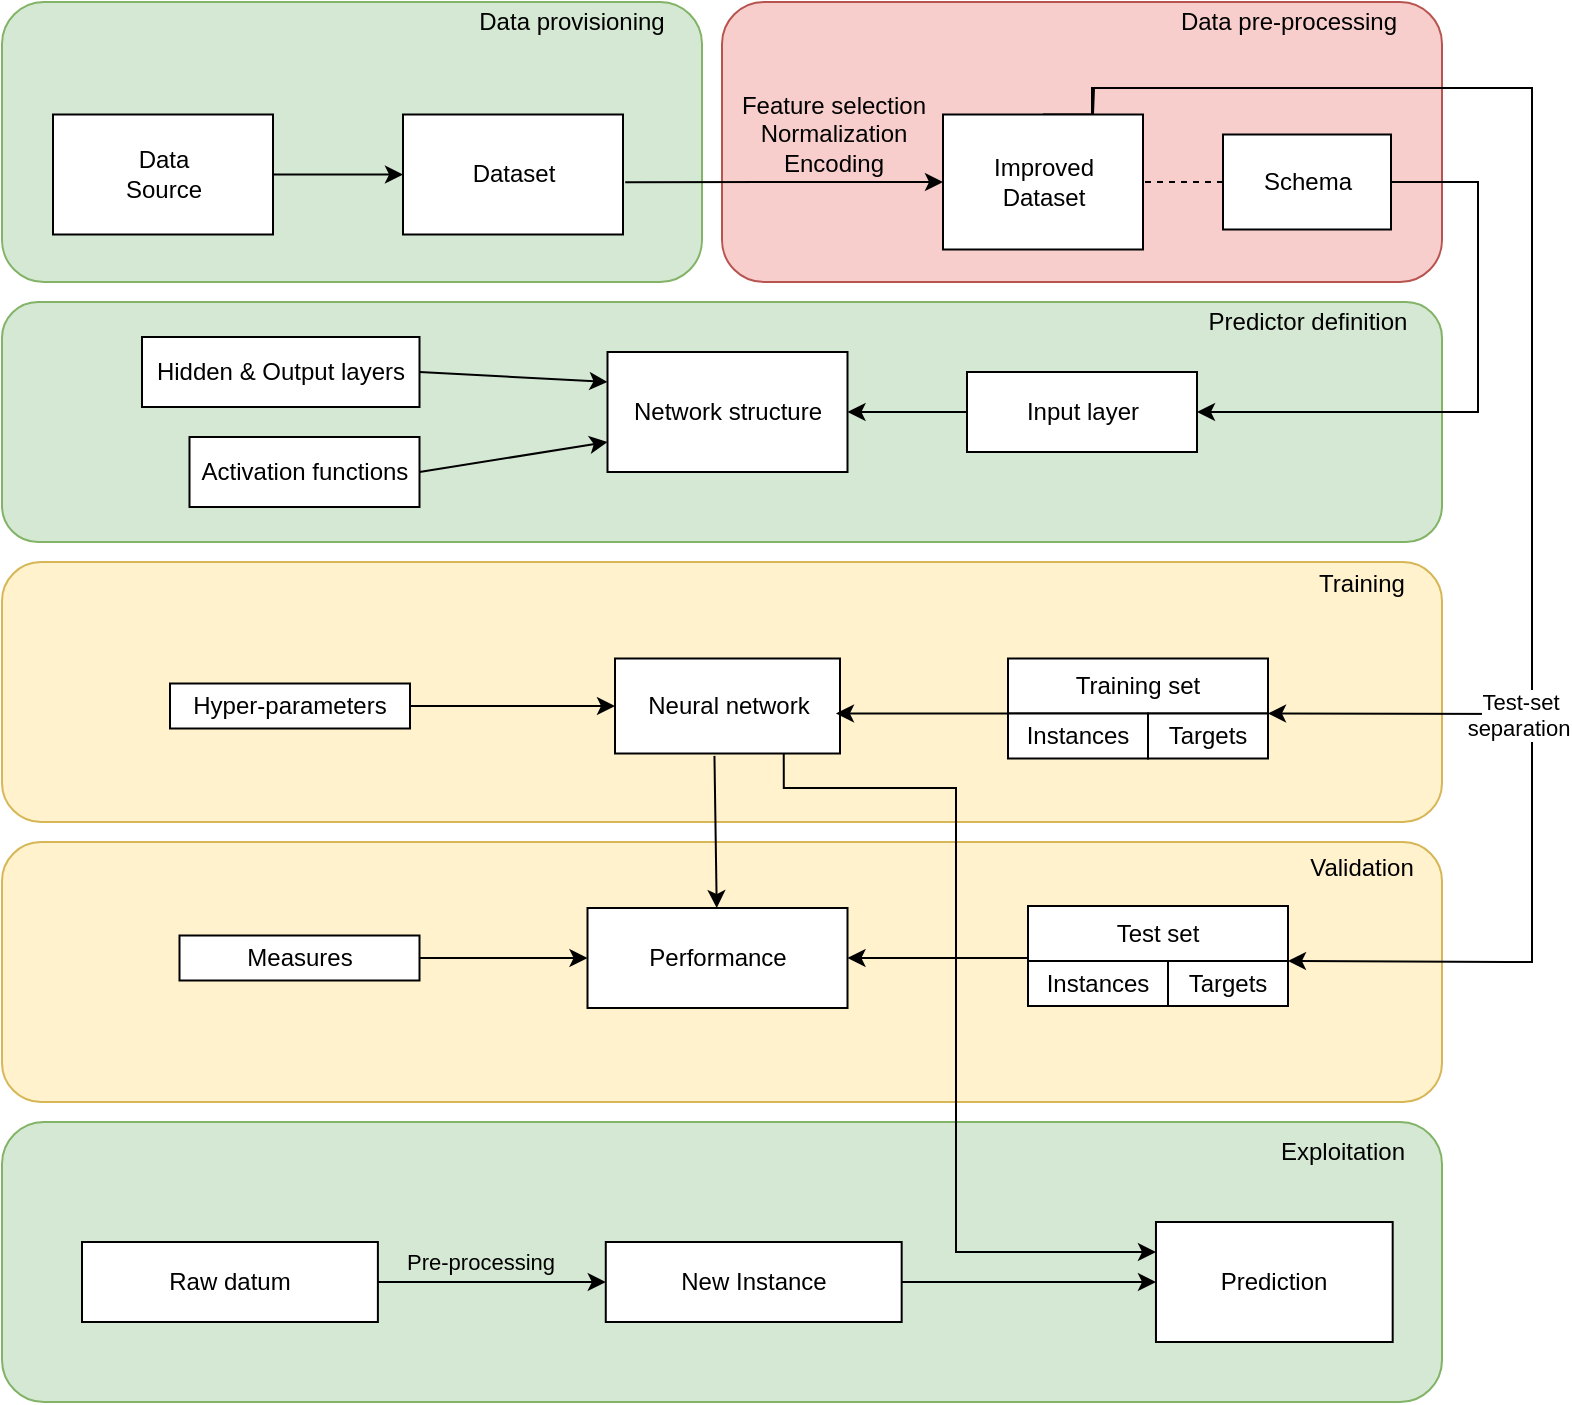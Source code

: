 <mxfile version="15.5.8" type="device"><diagram id="eHI95TM9ZgXhOVYD3lCg" name="Page-1"><mxGraphModel dx="569" dy="303" grid="0" gridSize="10" guides="1" tooltips="1" connect="1" arrows="1" fold="1" page="1" pageScale="1" pageWidth="827" pageHeight="1169" math="0" shadow="0"><root><mxCell id="0"/><mxCell id="1" parent="0"/><mxCell id="0LdHrD2Fmpf4FFRBeNYO-179" value="" style="rounded=1;whiteSpace=wrap;html=1;labelBackgroundColor=none;strokeColor=#d6b656;fillColor=#fff2cc;" parent="1" vertex="1"><mxGeometry x="40" y="540" width="720" height="130" as="geometry"/></mxCell><mxCell id="0LdHrD2Fmpf4FFRBeNYO-178" value="" style="rounded=1;whiteSpace=wrap;html=1;labelBackgroundColor=none;strokeColor=#d6b656;fillColor=#fff2cc;" parent="1" vertex="1"><mxGeometry x="40" y="400" width="720" height="130" as="geometry"/></mxCell><mxCell id="0LdHrD2Fmpf4FFRBeNYO-172" value="" style="rounded=1;whiteSpace=wrap;html=1;labelBackgroundColor=none;strokeColor=#b85450;fillColor=#f8cecc;" parent="1" vertex="1"><mxGeometry x="400" y="120" width="360" height="140" as="geometry"/></mxCell><mxCell id="0LdHrD2Fmpf4FFRBeNYO-170" value="" style="rounded=1;whiteSpace=wrap;html=1;labelBackgroundColor=none;strokeColor=#82b366;fillColor=#d5e8d4;" parent="1" vertex="1"><mxGeometry x="40" y="270" width="720" height="120" as="geometry"/></mxCell><mxCell id="0LdHrD2Fmpf4FFRBeNYO-167" value="" style="rounded=1;whiteSpace=wrap;html=1;labelBackgroundColor=none;strokeColor=#82b366;fillColor=#d5e8d4;" parent="1" vertex="1"><mxGeometry x="40" y="120" width="350" height="140" as="geometry"/></mxCell><mxCell id="0LdHrD2Fmpf4FFRBeNYO-74" value="&lt;div&gt;Validation&lt;/div&gt;" style="text;html=1;strokeColor=none;fillColor=none;align=center;verticalAlign=middle;whiteSpace=wrap;rounded=0;" parent="1" vertex="1"><mxGeometry x="700" y="543" width="40" height="20" as="geometry"/></mxCell><mxCell id="0LdHrD2Fmpf4FFRBeNYO-78" value="&lt;div&gt;Performance&lt;/div&gt;" style="rounded=0;whiteSpace=wrap;html=1;" parent="1" vertex="1"><mxGeometry x="332.75" y="573" width="130" height="50" as="geometry"/></mxCell><mxCell id="0LdHrD2Fmpf4FFRBeNYO-88" value="&lt;div&gt;Data pre-processing&lt;/div&gt;" style="text;html=1;strokeColor=none;fillColor=none;align=center;verticalAlign=middle;whiteSpace=wrap;rounded=0;" parent="1" vertex="1"><mxGeometry x="624" y="120" width="119" height="20" as="geometry"/></mxCell><mxCell id="vtm4c1qLfc8MUMaQgEWG-32" style="edgeStyle=orthogonalEdgeStyle;rounded=0;orthogonalLoop=1;jettySize=auto;html=1;exitX=0.5;exitY=0;exitDx=0;exitDy=0;strokeWidth=1;entryX=1;entryY=1;entryDx=0;entryDy=0;" parent="1" source="0LdHrD2Fmpf4FFRBeNYO-89" target="vtm4c1qLfc8MUMaQgEWG-28" edge="1"><mxGeometry relative="1" as="geometry"><mxPoint x="792" y="369" as="targetPoint"/><Array as="points"><mxPoint x="585" y="176"/><mxPoint x="585" y="163"/><mxPoint x="805" y="163"/><mxPoint x="805" y="600"/><mxPoint x="792" y="600"/></Array></mxGeometry></mxCell><mxCell id="vtm4c1qLfc8MUMaQgEWG-37" value="&lt;div&gt;separation&lt;/div&gt;" style="edgeLabel;html=1;align=center;verticalAlign=middle;resizable=0;points=[];fillColor=#FFFFFF;" parent="vtm4c1qLfc8MUMaQgEWG-32" vertex="1" connectable="0"><mxGeometry x="0.501" relative="1" as="geometry"><mxPoint x="-7" y="-35" as="offset"/></mxGeometry></mxCell><mxCell id="0LdHrD2Fmpf4FFRBeNYO-89" value="Improved&lt;br&gt;Dataset" style="rounded=0;whiteSpace=wrap;html=1;" parent="1" vertex="1"><mxGeometry x="510.5" y="176.25" width="100" height="67.5" as="geometry"/></mxCell><mxCell id="0LdHrD2Fmpf4FFRBeNYO-87" value="Dataset" style="rounded=0;whiteSpace=wrap;html=1;" parent="1" vertex="1"><mxGeometry x="240.5" y="176.25" width="110" height="60" as="geometry"/></mxCell><mxCell id="0LdHrD2Fmpf4FFRBeNYO-99" value="Data provisioning" style="text;html=1;strokeColor=none;fillColor=none;align=center;verticalAlign=middle;whiteSpace=wrap;rounded=0;labelBackgroundColor=none;" parent="1" vertex="1"><mxGeometry x="275" y="120" width="100" height="20" as="geometry"/></mxCell><mxCell id="0LdHrD2Fmpf4FFRBeNYO-16" value="Network structure" style="rounded=0;whiteSpace=wrap;html=1;" parent="1" vertex="1"><mxGeometry x="342.75" y="295" width="120" height="60" as="geometry"/></mxCell><mxCell id="0LdHrD2Fmpf4FFRBeNYO-60" value="Hidden &amp;amp; Output layers" style="rounded=0;whiteSpace=wrap;html=1;" parent="1" vertex="1"><mxGeometry x="110" y="287.5" width="138.75" height="35" as="geometry"/></mxCell><mxCell id="0LdHrD2Fmpf4FFRBeNYO-152" value="Activation functions" style="rounded=0;whiteSpace=wrap;html=1;" parent="1" vertex="1"><mxGeometry x="133.75" y="337.5" width="115" height="35" as="geometry"/></mxCell><mxCell id="0LdHrD2Fmpf4FFRBeNYO-59" value="Input layer" style="rounded=0;whiteSpace=wrap;html=1;" parent="1" vertex="1"><mxGeometry x="522.5" y="305" width="115" height="40" as="geometry"/></mxCell><mxCell id="0LdHrD2Fmpf4FFRBeNYO-157" value="" style="endArrow=classic;html=1;entryX=0;entryY=0.25;entryDx=0;entryDy=0;exitX=1;exitY=0.5;exitDx=0;exitDy=0;" parent="1" source="0LdHrD2Fmpf4FFRBeNYO-60" target="0LdHrD2Fmpf4FFRBeNYO-16" edge="1"><mxGeometry x="-307.25" y="100" width="50" height="50" as="geometry"><mxPoint x="222.75" y="313" as="sourcePoint"/><mxPoint x="77.75" y="475" as="targetPoint"/></mxGeometry></mxCell><mxCell id="0LdHrD2Fmpf4FFRBeNYO-11" value="&lt;div&gt;Predictor definition&lt;/div&gt;" style="text;html=1;strokeColor=none;fillColor=none;align=center;verticalAlign=middle;whiteSpace=wrap;rounded=0;" parent="1" vertex="1"><mxGeometry x="614.5" y="270" width="156" height="20" as="geometry"/></mxCell><mxCell id="0LdHrD2Fmpf4FFRBeNYO-159" value="&lt;div&gt;Data&lt;/div&gt;&lt;div&gt;Source&lt;/div&gt;" style="rounded=0;whiteSpace=wrap;html=1;labelBackgroundColor=none;" parent="1" vertex="1"><mxGeometry x="65.5" y="176.25" width="110" height="60" as="geometry"/></mxCell><mxCell id="0LdHrD2Fmpf4FFRBeNYO-26" value="&lt;div&gt;Neural network&lt;/div&gt;" style="rounded=0;whiteSpace=wrap;html=1;" parent="1" vertex="1"><mxGeometry x="346.5" y="448.25" width="112.5" height="47.5" as="geometry"/></mxCell><mxCell id="0LdHrD2Fmpf4FFRBeNYO-67" value="&lt;div&gt;Hyper-parameters&lt;/div&gt;" style="rounded=0;whiteSpace=wrap;html=1;" parent="1" vertex="1"><mxGeometry x="124" y="460.75" width="120" height="22.5" as="geometry"/></mxCell><mxCell id="0LdHrD2Fmpf4FFRBeNYO-175" value="" style="group;" parent="1" vertex="1" connectable="0"><mxGeometry x="40" y="680" width="720" height="140" as="geometry"/></mxCell><mxCell id="0LdHrD2Fmpf4FFRBeNYO-166" value="" style="rounded=1;whiteSpace=wrap;html=1;labelBackgroundColor=none;strokeColor=#82b366;fillColor=#d5e8d4;" parent="0LdHrD2Fmpf4FFRBeNYO-175" vertex="1"><mxGeometry width="720" height="140" as="geometry"/></mxCell><mxCell id="0LdHrD2Fmpf4FFRBeNYO-34" value="&lt;div&gt;Exploitation&lt;/div&gt;" style="text;html=1;strokeColor=none;fillColor=none;align=center;verticalAlign=middle;whiteSpace=wrap;rounded=0;" parent="0LdHrD2Fmpf4FFRBeNYO-175" vertex="1"><mxGeometry x="621.367" y="2" width="98.63" height="25" as="geometry"/></mxCell><mxCell id="0LdHrD2Fmpf4FFRBeNYO-35" value="&lt;div&gt;Raw datum&lt;/div&gt;" style="rounded=0;whiteSpace=wrap;html=1;" parent="0LdHrD2Fmpf4FFRBeNYO-175" vertex="1"><mxGeometry x="40.0" y="60" width="147.945" height="40" as="geometry"/></mxCell><mxCell id="0LdHrD2Fmpf4FFRBeNYO-37" value="&lt;div&gt;Prediction&lt;/div&gt;" style="rounded=0;whiteSpace=wrap;html=1;" parent="0LdHrD2Fmpf4FFRBeNYO-175" vertex="1"><mxGeometry x="576.986" y="50" width="118.356" height="60" as="geometry"/></mxCell><mxCell id="0LdHrD2Fmpf4FFRBeNYO-38" value="" style="endArrow=classic;html=1;exitX=1;exitY=0.5;exitDx=0;exitDy=0;entryX=0;entryY=0.5;entryDx=0;entryDy=0;" parent="0LdHrD2Fmpf4FFRBeNYO-175" source="0LdHrD2Fmpf4FFRBeNYO-35" target="0LdHrD2Fmpf4FFRBeNYO-91" edge="1"><mxGeometry width="50" height="50" relative="1" as="geometry"><mxPoint x="335.89" y="-70" as="sourcePoint"/><mxPoint x="337.863" y="35" as="targetPoint"/></mxGeometry></mxCell><mxCell id="0LdHrD2Fmpf4FFRBeNYO-76" value="Pre-processing" style="edgeLabel;html=1;align=center;verticalAlign=middle;resizable=0;points=[];labelBackgroundColor=none;" parent="0LdHrD2Fmpf4FFRBeNYO-38" vertex="1" connectable="0"><mxGeometry x="-0.3" relative="1" as="geometry"><mxPoint x="11" y="-10" as="offset"/></mxGeometry></mxCell><mxCell id="0LdHrD2Fmpf4FFRBeNYO-91" value="&lt;div&gt;New Instance&lt;/div&gt;" style="rounded=0;whiteSpace=wrap;html=1;" parent="0LdHrD2Fmpf4FFRBeNYO-175" vertex="1"><mxGeometry x="301.888" y="60" width="147.945" height="40" as="geometry"/></mxCell><mxCell id="0LdHrD2Fmpf4FFRBeNYO-94" value="" style="endArrow=classic;html=1;exitX=1;exitY=0.5;exitDx=0;exitDy=0;entryX=0;entryY=0.5;entryDx=0;entryDy=0;" parent="0LdHrD2Fmpf4FFRBeNYO-175" source="0LdHrD2Fmpf4FFRBeNYO-91" target="0LdHrD2Fmpf4FFRBeNYO-37" edge="1"><mxGeometry width="50" height="50" relative="1" as="geometry"><mxPoint x="360" y="40" as="sourcePoint"/><mxPoint x="409.315" y="-10" as="targetPoint"/></mxGeometry></mxCell><mxCell id="0LdHrD2Fmpf4FFRBeNYO-21" value="&lt;div&gt;Training&lt;/div&gt;" style="text;html=1;strokeColor=none;fillColor=none;align=center;verticalAlign=middle;whiteSpace=wrap;rounded=0;" parent="1" vertex="1"><mxGeometry x="680" y="400" width="80" height="22.5" as="geometry"/></mxCell><mxCell id="0LdHrD2Fmpf4FFRBeNYO-184" value="" style="endArrow=classic;html=1;exitX=0.442;exitY=1.025;exitDx=0;exitDy=0;exitPerimeter=0;" parent="1" source="0LdHrD2Fmpf4FFRBeNYO-26" target="0LdHrD2Fmpf4FFRBeNYO-78" edge="1"><mxGeometry width="50" height="50" relative="1" as="geometry"><mxPoint x="180" y="460" as="sourcePoint"/><mxPoint x="230" y="410" as="targetPoint"/></mxGeometry></mxCell><mxCell id="0LdHrD2Fmpf4FFRBeNYO-190" value="" style="endArrow=classic;html=1;entryX=0;entryY=0.5;entryDx=0;entryDy=0;exitX=1;exitY=0.5;exitDx=0;exitDy=0;" parent="1" source="0LdHrD2Fmpf4FFRBeNYO-159" target="0LdHrD2Fmpf4FFRBeNYO-87" edge="1"><mxGeometry width="50" height="50" relative="1" as="geometry"><mxPoint x="180.5" y="486.25" as="sourcePoint"/><mxPoint x="230.5" y="436.25" as="targetPoint"/></mxGeometry></mxCell><mxCell id="0LdHrD2Fmpf4FFRBeNYO-196" value="" style="endArrow=classic;html=1;entryX=0;entryY=0.5;entryDx=0;entryDy=0;exitX=1.01;exitY=0.564;exitDx=0;exitDy=0;exitPerimeter=0;" parent="1" source="0LdHrD2Fmpf4FFRBeNYO-87" target="0LdHrD2Fmpf4FFRBeNYO-89" edge="1"><mxGeometry width="50" height="50" relative="1" as="geometry"><mxPoint x="580.5" y="218.75" as="sourcePoint"/><mxPoint x="880.5" y="296.25" as="targetPoint"/></mxGeometry></mxCell><mxCell id="0LdHrD2Fmpf4FFRBeNYO-197" value="Feature selection &lt;br&gt;&lt;div&gt;Normalization&lt;/div&gt;&lt;div&gt;Encoding&lt;br&gt;&lt;/div&gt;" style="text;html=1;strokeColor=none;fillColor=none;align=center;verticalAlign=middle;whiteSpace=wrap;rounded=0;labelBackgroundColor=none;" parent="1" vertex="1"><mxGeometry x="386" y="166.25" width="140" height="40" as="geometry"/></mxCell><mxCell id="0LdHrD2Fmpf4FFRBeNYO-198" value="" style="endArrow=classic;html=1;entryX=1;entryY=0.5;entryDx=0;entryDy=0;exitX=0;exitY=0.5;exitDx=0;exitDy=0;" parent="1" source="0LdHrD2Fmpf4FFRBeNYO-59" target="0LdHrD2Fmpf4FFRBeNYO-16" edge="1"><mxGeometry width="50" height="50" relative="1" as="geometry"><mxPoint x="512.75" y="325" as="sourcePoint"/><mxPoint x="192.75" y="440" as="targetPoint"/></mxGeometry></mxCell><mxCell id="0LdHrD2Fmpf4FFRBeNYO-199" value="" style="endArrow=classic;html=1;entryX=0;entryY=0.75;entryDx=0;entryDy=0;exitX=1;exitY=0.5;exitDx=0;exitDy=0;" parent="1" source="0LdHrD2Fmpf4FFRBeNYO-152" target="0LdHrD2Fmpf4FFRBeNYO-16" edge="1"><mxGeometry width="50" height="50" relative="1" as="geometry"><mxPoint x="142.75" y="490" as="sourcePoint"/><mxPoint x="192.75" y="440" as="targetPoint"/></mxGeometry></mxCell><mxCell id="vtm4c1qLfc8MUMaQgEWG-3" value="Schema" style="rounded=0;whiteSpace=wrap;html=1;" parent="1" vertex="1"><mxGeometry x="650.5" y="186.25" width="84" height="47.5" as="geometry"/></mxCell><mxCell id="vtm4c1qLfc8MUMaQgEWG-13" value="" style="endArrow=none;dashed=1;html=1;strokeWidth=1;rounded=0;exitX=0;exitY=0.5;exitDx=0;exitDy=0;" parent="1" source="vtm4c1qLfc8MUMaQgEWG-3" target="0LdHrD2Fmpf4FFRBeNYO-89" edge="1"><mxGeometry width="50" height="50" relative="1" as="geometry"><mxPoint x="450.5" y="246.25" as="sourcePoint"/><mxPoint x="500.5" y="196.25" as="targetPoint"/></mxGeometry></mxCell><mxCell id="vtm4c1qLfc8MUMaQgEWG-15" value="" style="group" parent="1" vertex="1" connectable="0"><mxGeometry x="543" y="448.25" width="130" height="50" as="geometry"/></mxCell><mxCell id="0LdHrD2Fmpf4FFRBeNYO-22" value="Training set" style="rounded=0;whiteSpace=wrap;html=1;" parent="vtm4c1qLfc8MUMaQgEWG-15" vertex="1"><mxGeometry width="130" height="27.5" as="geometry"/></mxCell><mxCell id="0LdHrD2Fmpf4FFRBeNYO-106" value="Instances" style="rounded=0;whiteSpace=wrap;html=1;labelBackgroundColor=none;" parent="vtm4c1qLfc8MUMaQgEWG-15" vertex="1"><mxGeometry y="27.5" width="70" height="22.5" as="geometry"/></mxCell><mxCell id="0LdHrD2Fmpf4FFRBeNYO-105" value="Targets" style="rounded=0;whiteSpace=wrap;html=1;labelBackgroundColor=none;" parent="vtm4c1qLfc8MUMaQgEWG-15" vertex="1"><mxGeometry x="70" y="27.5" width="60" height="22.5" as="geometry"/></mxCell><mxCell id="vtm4c1qLfc8MUMaQgEWG-17" value="" style="endArrow=classic;html=1;rounded=0;exitX=1;exitY=0.5;exitDx=0;exitDy=0;entryX=1;entryY=0.5;entryDx=0;entryDy=0;" parent="1" source="vtm4c1qLfc8MUMaQgEWG-3" target="0LdHrD2Fmpf4FFRBeNYO-59" edge="1"><mxGeometry width="50" height="50" relative="1" as="geometry"><mxPoint x="49" y="503" as="sourcePoint"/><mxPoint x="99" y="453" as="targetPoint"/><Array as="points"><mxPoint x="778" y="210"/><mxPoint x="778" y="325"/></Array></mxGeometry></mxCell><mxCell id="vtm4c1qLfc8MUMaQgEWG-21" value="" style="endArrow=classic;html=1;rounded=0;strokeWidth=1;exitX=0.75;exitY=0;exitDx=0;exitDy=0;entryX=1;entryY=1;entryDx=0;entryDy=0;" parent="1" source="0LdHrD2Fmpf4FFRBeNYO-89" target="0LdHrD2Fmpf4FFRBeNYO-22" edge="1"><mxGeometry width="50" height="50" relative="1" as="geometry"><mxPoint x="212" y="514" as="sourcePoint"/><mxPoint x="262" y="464" as="targetPoint"/><Array as="points"><mxPoint x="586" y="163"/><mxPoint x="805" y="163"/><mxPoint x="805" y="476"/></Array></mxGeometry></mxCell><mxCell id="vtm4c1qLfc8MUMaQgEWG-38" value="Test-set" style="edgeLabel;html=1;align=center;verticalAlign=middle;resizable=0;points=[];" parent="vtm4c1qLfc8MUMaQgEWG-21" vertex="1" connectable="0"><mxGeometry x="0.711" y="1" relative="1" as="geometry"><mxPoint x="28" y="-7" as="offset"/></mxGeometry></mxCell><mxCell id="vtm4c1qLfc8MUMaQgEWG-24" value="" style="endArrow=classic;html=1;rounded=0;strokeWidth=1;exitX=1;exitY=0.5;exitDx=0;exitDy=0;entryX=0;entryY=0.5;entryDx=0;entryDy=0;" parent="1" source="0LdHrD2Fmpf4FFRBeNYO-67" target="0LdHrD2Fmpf4FFRBeNYO-26" edge="1"><mxGeometry width="50" height="50" relative="1" as="geometry"><mxPoint x="267" y="507" as="sourcePoint"/><mxPoint x="317" y="457" as="targetPoint"/></mxGeometry></mxCell><mxCell id="vtm4c1qLfc8MUMaQgEWG-26" value="" style="endArrow=classic;html=1;rounded=0;strokeWidth=1;exitX=0;exitY=0;exitDx=0;exitDy=0;entryX=0.982;entryY=0.579;entryDx=0;entryDy=0;entryPerimeter=0;" parent="1" source="0LdHrD2Fmpf4FFRBeNYO-106" target="0LdHrD2Fmpf4FFRBeNYO-26" edge="1"><mxGeometry width="50" height="50" relative="1" as="geometry"><mxPoint x="473" y="499" as="sourcePoint"/><mxPoint x="523" y="449" as="targetPoint"/></mxGeometry></mxCell><mxCell id="vtm4c1qLfc8MUMaQgEWG-27" value="" style="group" parent="1" vertex="1" connectable="0"><mxGeometry x="553" y="458.25" width="130" height="50" as="geometry"/></mxCell><mxCell id="vtm4c1qLfc8MUMaQgEWG-31" value="" style="group" parent="vtm4c1qLfc8MUMaQgEWG-27" vertex="1" connectable="0"><mxGeometry y="113.75" width="130" height="50" as="geometry"/></mxCell><mxCell id="vtm4c1qLfc8MUMaQgEWG-28" value="Test set" style="rounded=0;whiteSpace=wrap;html=1;" parent="vtm4c1qLfc8MUMaQgEWG-31" vertex="1"><mxGeometry width="130" height="27.5" as="geometry"/></mxCell><mxCell id="vtm4c1qLfc8MUMaQgEWG-29" value="Instances" style="rounded=0;whiteSpace=wrap;html=1;labelBackgroundColor=none;" parent="vtm4c1qLfc8MUMaQgEWG-31" vertex="1"><mxGeometry y="27.5" width="70" height="22.5" as="geometry"/></mxCell><mxCell id="vtm4c1qLfc8MUMaQgEWG-30" value="Targets" style="rounded=0;whiteSpace=wrap;html=1;labelBackgroundColor=none;" parent="vtm4c1qLfc8MUMaQgEWG-31" vertex="1"><mxGeometry x="70" y="27.5" width="60" height="22.5" as="geometry"/></mxCell><mxCell id="vtm4c1qLfc8MUMaQgEWG-34" style="edgeStyle=orthogonalEdgeStyle;rounded=0;orthogonalLoop=1;jettySize=auto;html=1;exitX=1;exitY=0.5;exitDx=0;exitDy=0;strokeWidth=1;" parent="1" source="vtm4c1qLfc8MUMaQgEWG-33" target="0LdHrD2Fmpf4FFRBeNYO-78" edge="1"><mxGeometry relative="1" as="geometry"/></mxCell><mxCell id="vtm4c1qLfc8MUMaQgEWG-33" value="&lt;div&gt;Measures&lt;/div&gt;" style="rounded=0;whiteSpace=wrap;html=1;" parent="1" vertex="1"><mxGeometry x="128.75" y="586.75" width="120" height="22.5" as="geometry"/></mxCell><mxCell id="vtm4c1qLfc8MUMaQgEWG-36" style="edgeStyle=orthogonalEdgeStyle;rounded=0;orthogonalLoop=1;jettySize=auto;html=1;exitX=0;exitY=1;exitDx=0;exitDy=0;entryX=1;entryY=0.5;entryDx=0;entryDy=0;strokeWidth=1;" parent="1" source="vtm4c1qLfc8MUMaQgEWG-28" target="0LdHrD2Fmpf4FFRBeNYO-78" edge="1"><mxGeometry relative="1" as="geometry"><Array as="points"><mxPoint x="553" y="598"/></Array></mxGeometry></mxCell><mxCell id="vtm4c1qLfc8MUMaQgEWG-39" style="edgeStyle=orthogonalEdgeStyle;rounded=0;orthogonalLoop=1;jettySize=auto;html=1;exitX=0.75;exitY=1;exitDx=0;exitDy=0;entryX=0;entryY=0.25;entryDx=0;entryDy=0;strokeWidth=1;" parent="1" source="0LdHrD2Fmpf4FFRBeNYO-26" target="0LdHrD2Fmpf4FFRBeNYO-37" edge="1"><mxGeometry relative="1" as="geometry"><Array as="points"><mxPoint x="431" y="513"/><mxPoint x="517" y="513"/><mxPoint x="517" y="745"/></Array></mxGeometry></mxCell></root></mxGraphModel></diagram></mxfile>